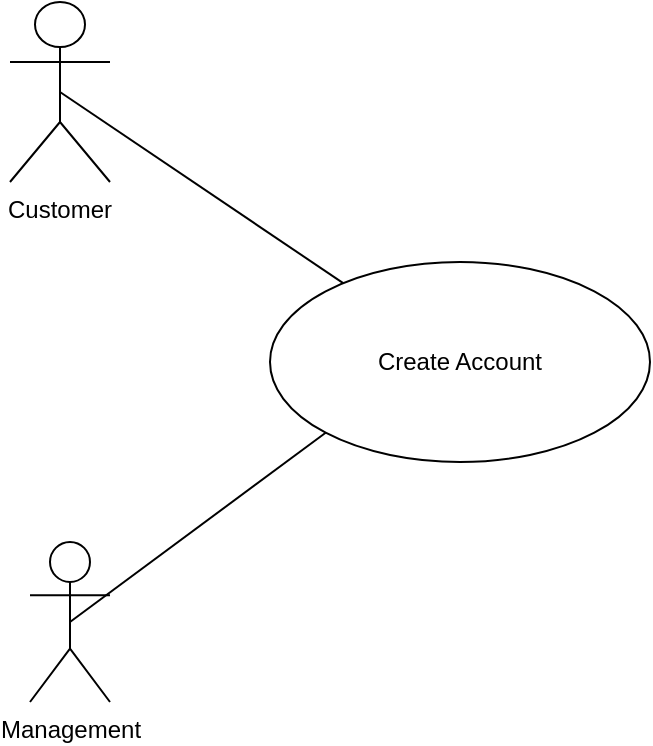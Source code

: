 <mxfile version="14.6.9" type="github">
  <diagram id="SV1eyRygoCZGU9P9F6GI" name="Page-1">
    <mxGraphModel dx="624" dy="444" grid="1" gridSize="10" guides="1" tooltips="1" connect="1" arrows="1" fold="1" page="1" pageScale="1" pageWidth="850" pageHeight="1100" math="0" shadow="0">
      <root>
        <mxCell id="0" />
        <mxCell id="1" parent="0" />
        <object label="Customer" id="r_cgECwGaRm8rT9GeYfY-1">
          <mxCell style="shape=umlActor;verticalLabelPosition=bottom;verticalAlign=top;html=1;whiteSpace=wrap;" vertex="1" parent="1">
            <mxGeometry x="120" y="100" width="50" height="90" as="geometry" />
          </mxCell>
        </object>
        <mxCell id="r_cgECwGaRm8rT9GeYfY-2" value="Management" style="shape=umlActor;verticalLabelPosition=bottom;verticalAlign=top;html=1;" vertex="1" parent="1">
          <mxGeometry x="130" y="370" width="40" height="80" as="geometry" />
        </mxCell>
        <mxCell id="r_cgECwGaRm8rT9GeYfY-3" value="Create Account" style="ellipse;whiteSpace=wrap;html=1;" vertex="1" parent="1">
          <mxGeometry x="250" y="230" width="190" height="100" as="geometry" />
        </mxCell>
        <mxCell id="r_cgECwGaRm8rT9GeYfY-6" value="" style="endArrow=none;html=1;entryX=0.5;entryY=0.5;entryDx=0;entryDy=0;entryPerimeter=0;" edge="1" parent="1" source="r_cgECwGaRm8rT9GeYfY-3" target="r_cgECwGaRm8rT9GeYfY-1">
          <mxGeometry width="50" height="50" relative="1" as="geometry">
            <mxPoint x="300" y="330" as="sourcePoint" />
            <mxPoint x="350" y="280" as="targetPoint" />
          </mxGeometry>
        </mxCell>
        <mxCell id="r_cgECwGaRm8rT9GeYfY-7" value="" style="endArrow=none;html=1;exitX=0.5;exitY=0.5;exitDx=0;exitDy=0;exitPerimeter=0;entryX=0;entryY=1;entryDx=0;entryDy=0;" edge="1" parent="1" source="r_cgECwGaRm8rT9GeYfY-2" target="r_cgECwGaRm8rT9GeYfY-3">
          <mxGeometry width="50" height="50" relative="1" as="geometry">
            <mxPoint x="300" y="330" as="sourcePoint" />
            <mxPoint x="350" y="280" as="targetPoint" />
          </mxGeometry>
        </mxCell>
      </root>
    </mxGraphModel>
  </diagram>
</mxfile>
